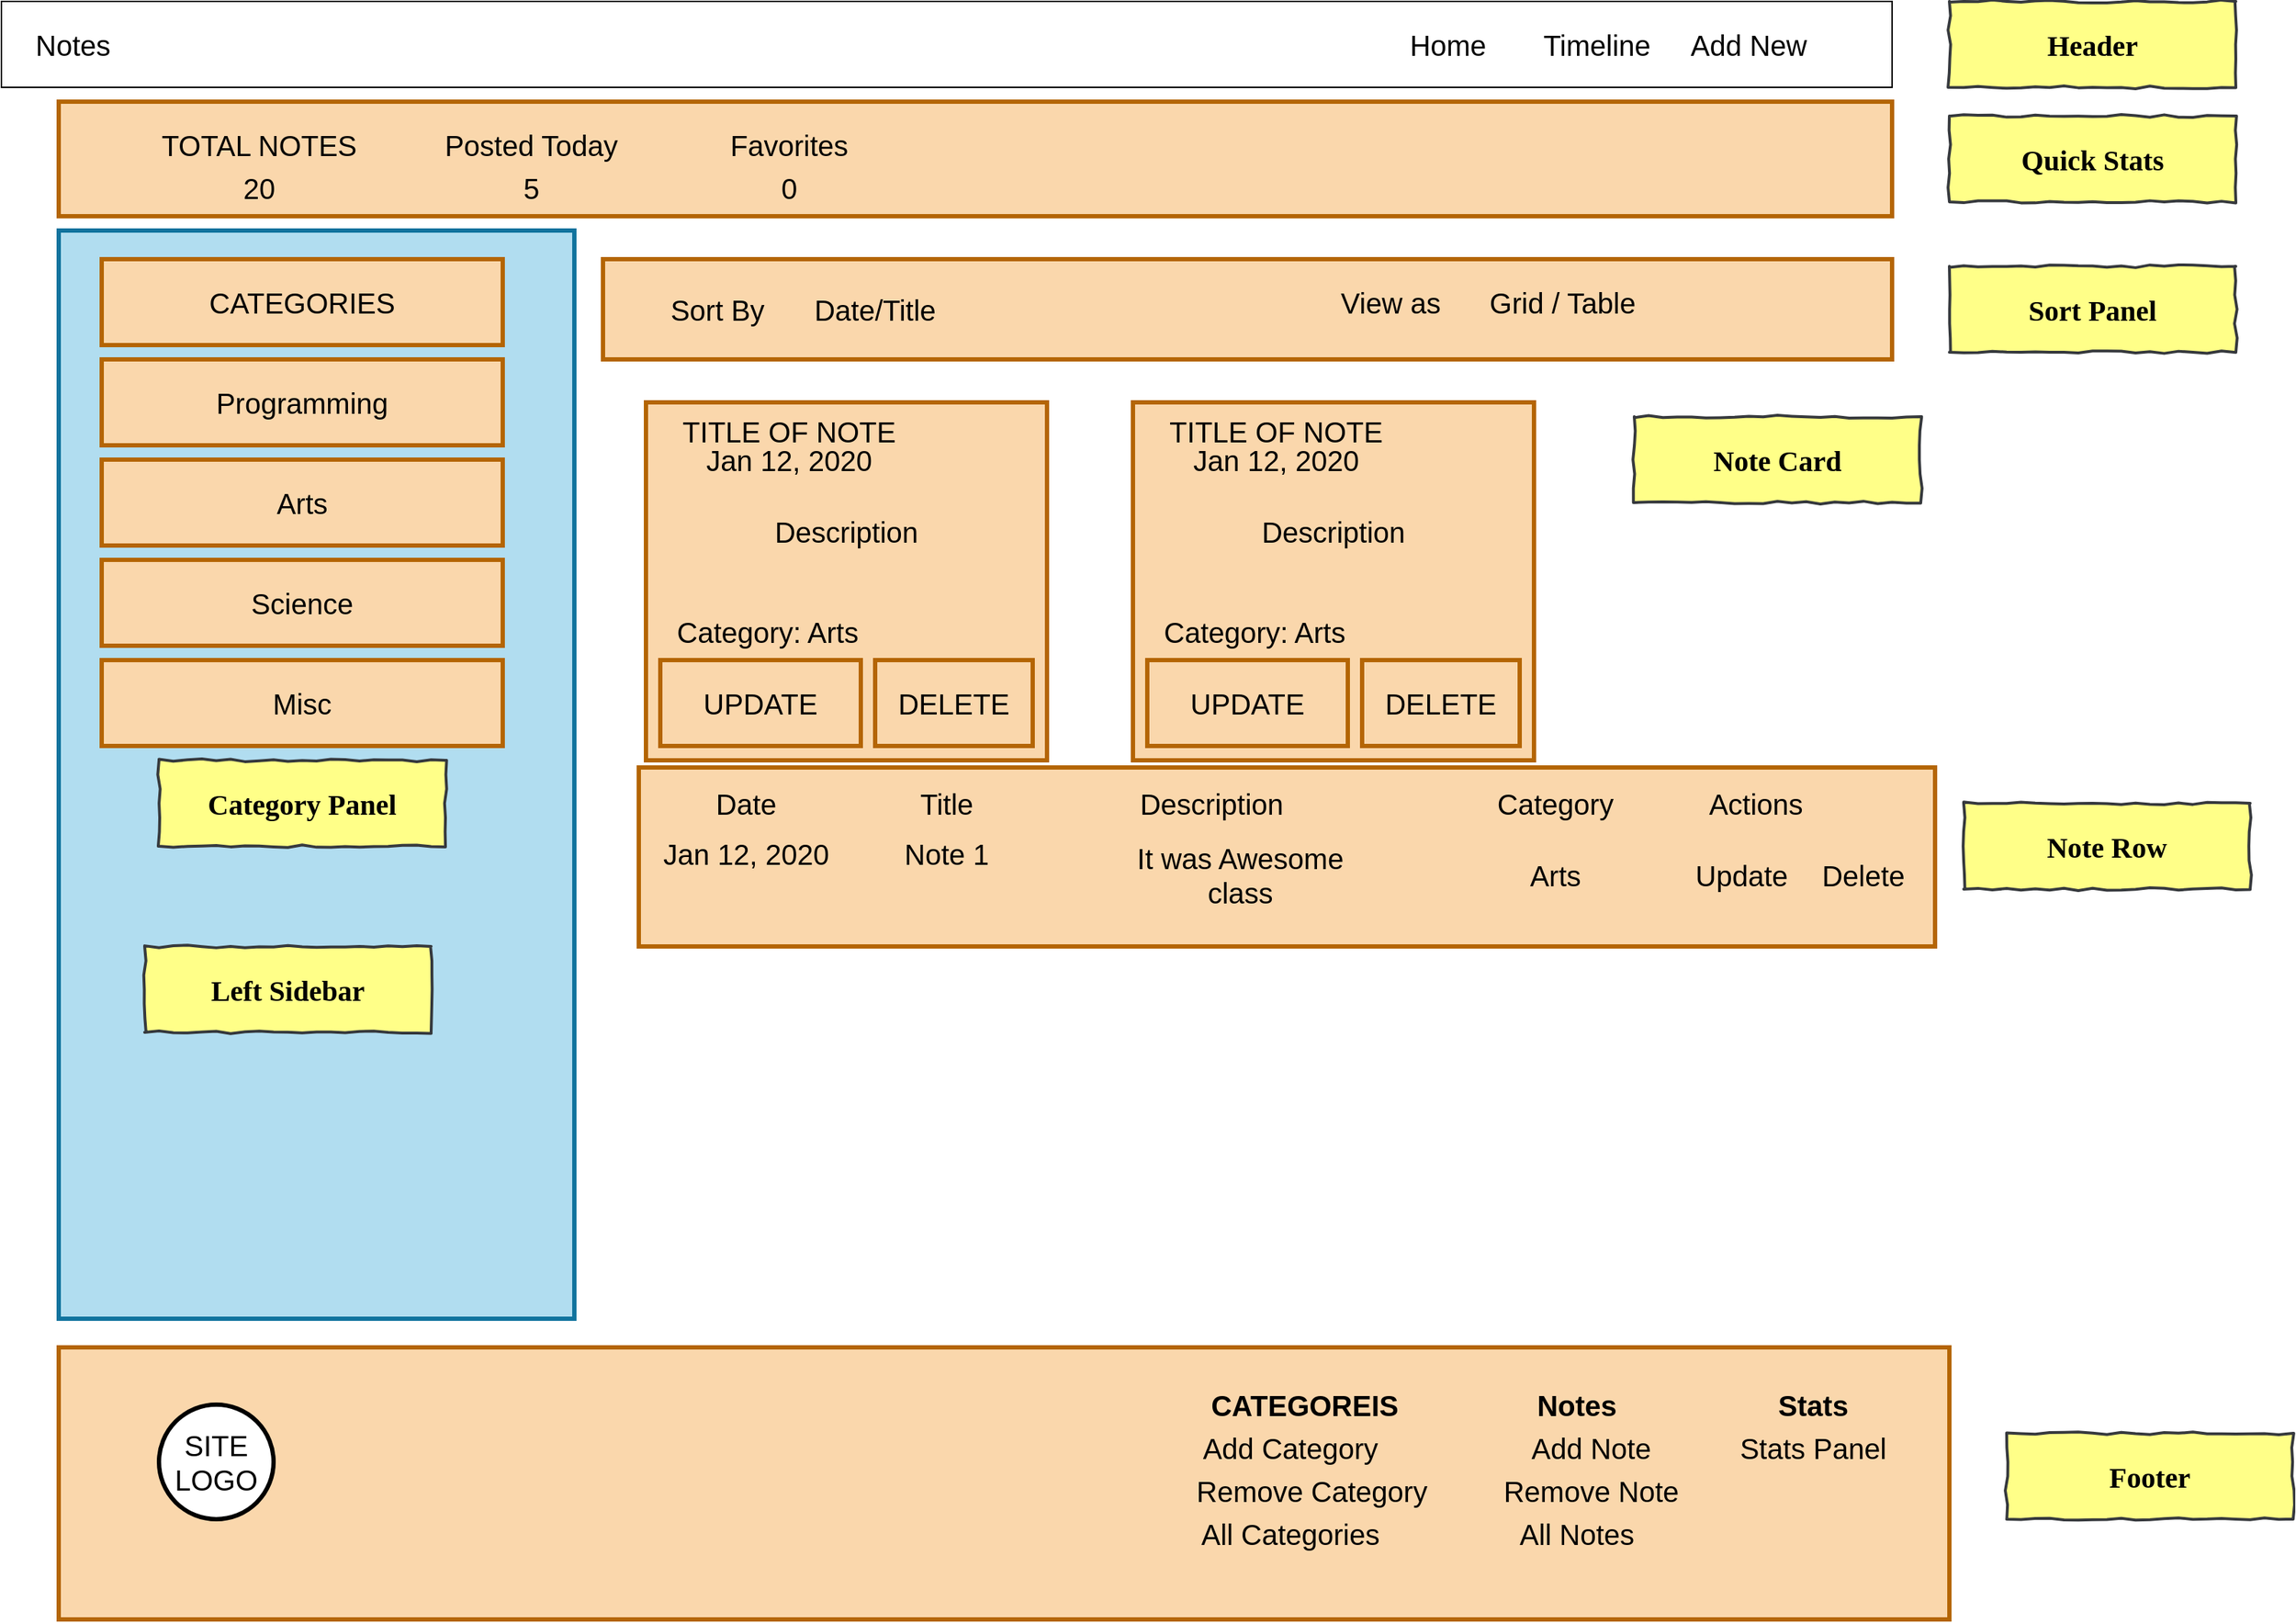 <mxfile version="13.2.4" type="device" pages="6"><diagram id="pmQ1bUgz2sUh6vil9TNF" name="Home"><mxGraphModel dx="1422" dy="2012" grid="1" gridSize="10" guides="1" tooltips="1" connect="1" arrows="1" fold="1" page="1" pageScale="1" pageWidth="827" pageHeight="1169" math="0" shadow="0"><root><mxCell id="0"/><mxCell id="1" parent="0"/><mxCell id="ki3Hb4PDJc0yQmM_4li1-1" value="" style="rounded=0;whiteSpace=wrap;html=1;" parent="1" vertex="1"><mxGeometry width="1320" height="60" as="geometry"/></mxCell><mxCell id="ki3Hb4PDJc0yQmM_4li1-2" value="Notes" style="text;html=1;strokeColor=none;fillColor=none;align=center;verticalAlign=middle;whiteSpace=wrap;rounded=0;fontSize=20;" parent="1" vertex="1"><mxGeometry x="30" y="20" width="40" height="20" as="geometry"/></mxCell><mxCell id="ki3Hb4PDJc0yQmM_4li1-3" value="Home" style="text;html=1;strokeColor=none;fillColor=none;align=center;verticalAlign=middle;whiteSpace=wrap;rounded=0;fontSize=20;" parent="1" vertex="1"><mxGeometry x="990" y="20" width="40" height="20" as="geometry"/></mxCell><mxCell id="ki3Hb4PDJc0yQmM_4li1-4" value="Timeline" style="text;html=1;strokeColor=none;fillColor=none;align=center;verticalAlign=middle;whiteSpace=wrap;rounded=0;fontSize=20;" parent="1" vertex="1"><mxGeometry x="1064" y="20" width="100" height="20" as="geometry"/></mxCell><mxCell id="ki3Hb4PDJc0yQmM_4li1-5" value="Add New" style="text;html=1;strokeColor=none;fillColor=none;align=center;verticalAlign=middle;whiteSpace=wrap;rounded=0;fontSize=20;" parent="1" vertex="1"><mxGeometry x="1170" y="20" width="100" height="20" as="geometry"/></mxCell><mxCell id="ki3Hb4PDJc0yQmM_4li1-6" value="" style="rounded=0;whiteSpace=wrap;html=1;fontSize=20;fillColor=#b1ddf0;strokeColor=#10739e;strokeWidth=3;" parent="1" vertex="1"><mxGeometry x="40" y="160" width="360" height="760" as="geometry"/></mxCell><mxCell id="ki3Hb4PDJc0yQmM_4li1-7" value="" style="rounded=0;whiteSpace=wrap;html=1;fontSize=20;fillColor=#fad7ac;strokeColor=#b46504;strokeWidth=3;" parent="1" vertex="1"><mxGeometry x="450" y="280" width="280" height="250" as="geometry"/></mxCell><mxCell id="ki3Hb4PDJc0yQmM_4li1-9" value="" style="rounded=0;whiteSpace=wrap;html=1;fontSize=20;fillColor=#fad7ac;strokeColor=#b46504;strokeWidth=3;" parent="1" vertex="1"><mxGeometry x="40" y="70" width="1280" height="80" as="geometry"/></mxCell><mxCell id="ki3Hb4PDJc0yQmM_4li1-10" value="TOTAL NOTES" style="text;html=1;strokeColor=none;fillColor=none;align=center;verticalAlign=middle;whiteSpace=wrap;rounded=0;fontSize=20;" parent="1" vertex="1"><mxGeometry x="100" y="90" width="160" height="20" as="geometry"/></mxCell><mxCell id="ki3Hb4PDJc0yQmM_4li1-11" value="20" style="text;html=1;strokeColor=none;fillColor=none;align=center;verticalAlign=middle;whiteSpace=wrap;rounded=0;fontSize=20;" parent="1" vertex="1"><mxGeometry x="100" y="120" width="160" height="20" as="geometry"/></mxCell><mxCell id="ki3Hb4PDJc0yQmM_4li1-12" value="Posted Today" style="text;html=1;strokeColor=none;fillColor=none;align=center;verticalAlign=middle;whiteSpace=wrap;rounded=0;fontSize=20;" parent="1" vertex="1"><mxGeometry x="290" y="90" width="160" height="20" as="geometry"/></mxCell><mxCell id="ki3Hb4PDJc0yQmM_4li1-13" value="5" style="text;html=1;strokeColor=none;fillColor=none;align=center;verticalAlign=middle;whiteSpace=wrap;rounded=0;fontSize=20;" parent="1" vertex="1"><mxGeometry x="290" y="120" width="160" height="20" as="geometry"/></mxCell><mxCell id="ki3Hb4PDJc0yQmM_4li1-14" value="Favorites" style="text;html=1;strokeColor=none;fillColor=none;align=center;verticalAlign=middle;whiteSpace=wrap;rounded=0;fontSize=20;" parent="1" vertex="1"><mxGeometry x="450" y="90" width="200" height="20" as="geometry"/></mxCell><mxCell id="ki3Hb4PDJc0yQmM_4li1-15" value="0" style="text;html=1;strokeColor=none;fillColor=none;align=center;verticalAlign=middle;whiteSpace=wrap;rounded=0;fontSize=20;" parent="1" vertex="1"><mxGeometry x="450" y="120" width="200" height="20" as="geometry"/></mxCell><mxCell id="ki3Hb4PDJc0yQmM_4li1-16" value="" style="rounded=0;whiteSpace=wrap;html=1;fontSize=20;fillColor=#fad7ac;strokeColor=#b46504;strokeWidth=3;" parent="1" vertex="1"><mxGeometry x="420" y="180" width="900" height="70" as="geometry"/></mxCell><mxCell id="ki3Hb4PDJc0yQmM_4li1-17" value="Sort By" style="text;html=1;strokeColor=none;fillColor=none;align=center;verticalAlign=middle;whiteSpace=wrap;rounded=0;fontSize=20;" parent="1" vertex="1"><mxGeometry x="450" y="205" width="100" height="20" as="geometry"/></mxCell><mxCell id="ki3Hb4PDJc0yQmM_4li1-18" value="Date/Title" style="text;html=1;strokeColor=none;fillColor=none;align=center;verticalAlign=middle;whiteSpace=wrap;rounded=0;fontSize=20;" parent="1" vertex="1"><mxGeometry x="560" y="205" width="100" height="20" as="geometry"/></mxCell><mxCell id="ki3Hb4PDJc0yQmM_4li1-21" value="CATEGORIES" style="rounded=0;whiteSpace=wrap;html=1;fontSize=20;fillColor=#fad7ac;strokeColor=#b46504;strokeWidth=3;" parent="1" vertex="1"><mxGeometry x="70" y="180" width="280" height="60" as="geometry"/></mxCell><mxCell id="ki3Hb4PDJc0yQmM_4li1-22" value="Programming" style="rounded=0;whiteSpace=wrap;html=1;fontSize=20;fillColor=#fad7ac;strokeColor=#b46504;strokeWidth=3;" parent="1" vertex="1"><mxGeometry x="70" y="250" width="280" height="60" as="geometry"/></mxCell><mxCell id="ki3Hb4PDJc0yQmM_4li1-23" value="Arts" style="rounded=0;whiteSpace=wrap;html=1;fontSize=20;fillColor=#fad7ac;strokeColor=#b46504;strokeWidth=3;" parent="1" vertex="1"><mxGeometry x="70" y="320" width="280" height="60" as="geometry"/></mxCell><mxCell id="ki3Hb4PDJc0yQmM_4li1-24" value="Science" style="rounded=0;whiteSpace=wrap;html=1;fontSize=20;fillColor=#fad7ac;strokeColor=#b46504;strokeWidth=3;" parent="1" vertex="1"><mxGeometry x="70" y="390" width="280" height="60" as="geometry"/></mxCell><mxCell id="ki3Hb4PDJc0yQmM_4li1-25" value="Misc" style="rounded=0;whiteSpace=wrap;html=1;fontSize=20;fillColor=#fad7ac;strokeColor=#b46504;strokeWidth=3;" parent="1" vertex="1"><mxGeometry x="70" y="460" width="280" height="60" as="geometry"/></mxCell><mxCell id="ki3Hb4PDJc0yQmM_4li1-26" value="" style="rounded=0;whiteSpace=wrap;html=1;fontSize=20;fillColor=#fad7ac;strokeColor=#b46504;strokeWidth=3;" parent="1" vertex="1"><mxGeometry x="40" y="940" width="1320" height="190" as="geometry"/></mxCell><mxCell id="ki3Hb4PDJc0yQmM_4li1-27" value="CATEGOREIS" style="text;html=1;strokeColor=none;fillColor=none;align=center;verticalAlign=middle;whiteSpace=wrap;rounded=0;fontSize=20;fontStyle=1" parent="1" vertex="1"><mxGeometry x="820" y="970" width="180" height="20" as="geometry"/></mxCell><mxCell id="ki3Hb4PDJc0yQmM_4li1-28" value="SITE LOGO" style="ellipse;whiteSpace=wrap;html=1;aspect=fixed;strokeWidth=3;fontSize=20;" parent="1" vertex="1"><mxGeometry x="110" y="980" width="80" height="80" as="geometry"/></mxCell><mxCell id="ki3Hb4PDJc0yQmM_4li1-29" value="Add Category" style="text;html=1;strokeColor=none;fillColor=none;align=center;verticalAlign=middle;whiteSpace=wrap;rounded=0;fontSize=20;fontStyle=0" parent="1" vertex="1"><mxGeometry x="820" y="1000" width="160" height="20" as="geometry"/></mxCell><mxCell id="ki3Hb4PDJc0yQmM_4li1-30" value="Remove Category" style="text;html=1;strokeColor=none;fillColor=none;align=center;verticalAlign=middle;whiteSpace=wrap;rounded=0;fontSize=20;fontStyle=0" parent="1" vertex="1"><mxGeometry x="820" y="1030" width="190" height="20" as="geometry"/></mxCell><mxCell id="ki3Hb4PDJc0yQmM_4li1-33" value="All Categories" style="text;html=1;strokeColor=none;fillColor=none;align=center;verticalAlign=middle;whiteSpace=wrap;rounded=0;fontSize=20;fontStyle=0" parent="1" vertex="1"><mxGeometry x="805" y="1060" width="190" height="20" as="geometry"/></mxCell><mxCell id="ki3Hb4PDJc0yQmM_4li1-34" value="Notes" style="text;html=1;strokeColor=none;fillColor=none;align=center;verticalAlign=middle;whiteSpace=wrap;rounded=0;fontSize=20;fontStyle=1" parent="1" vertex="1"><mxGeometry x="1040" y="970" width="120" height="20" as="geometry"/></mxCell><mxCell id="ki3Hb4PDJc0yQmM_4li1-35" value="Add Note" style="text;html=1;strokeColor=none;fillColor=none;align=center;verticalAlign=middle;whiteSpace=wrap;rounded=0;fontSize=20;fontStyle=0" parent="1" vertex="1"><mxGeometry x="1030" y="1000" width="160" height="20" as="geometry"/></mxCell><mxCell id="ki3Hb4PDJc0yQmM_4li1-36" value="Remove Note" style="text;html=1;strokeColor=none;fillColor=none;align=center;verticalAlign=middle;whiteSpace=wrap;rounded=0;fontSize=20;fontStyle=0" parent="1" vertex="1"><mxGeometry x="1030" y="1030" width="160" height="20" as="geometry"/></mxCell><mxCell id="ki3Hb4PDJc0yQmM_4li1-37" value="All Notes" style="text;html=1;strokeColor=none;fillColor=none;align=center;verticalAlign=middle;whiteSpace=wrap;rounded=0;fontSize=20;fontStyle=0" parent="1" vertex="1"><mxGeometry x="1050" y="1060" width="100" height="20" as="geometry"/></mxCell><mxCell id="ki3Hb4PDJc0yQmM_4li1-38" value="Stats" style="text;html=1;strokeColor=none;fillColor=none;align=center;verticalAlign=middle;whiteSpace=wrap;rounded=0;fontSize=20;fontStyle=1" parent="1" vertex="1"><mxGeometry x="1220" y="970" width="90" height="20" as="geometry"/></mxCell><mxCell id="ki3Hb4PDJc0yQmM_4li1-39" value="Stats Panel" style="text;html=1;strokeColor=none;fillColor=none;align=center;verticalAlign=middle;whiteSpace=wrap;rounded=0;fontSize=20;fontStyle=0" parent="1" vertex="1"><mxGeometry x="1185" y="1000" width="160" height="20" as="geometry"/></mxCell><mxCell id="ki3Hb4PDJc0yQmM_4li1-41" value="TITLE OF NOTE" style="text;html=1;strokeColor=none;fillColor=none;align=center;verticalAlign=middle;whiteSpace=wrap;rounded=0;fontSize=20;" parent="1" vertex="1"><mxGeometry x="470" y="290" width="160" height="20" as="geometry"/></mxCell><mxCell id="ki3Hb4PDJc0yQmM_4li1-42" value="Description" style="text;html=1;strokeColor=none;fillColor=none;align=center;verticalAlign=middle;whiteSpace=wrap;rounded=0;fontSize=20;" parent="1" vertex="1"><mxGeometry x="470" y="360" width="240" height="20" as="geometry"/></mxCell><mxCell id="ki3Hb4PDJc0yQmM_4li1-43" value="Jan 12, 2020" style="text;html=1;strokeColor=none;fillColor=none;align=center;verticalAlign=middle;whiteSpace=wrap;rounded=0;fontSize=20;" parent="1" vertex="1"><mxGeometry x="470" y="310" width="160" height="20" as="geometry"/></mxCell><mxCell id="ki3Hb4PDJc0yQmM_4li1-44" value="Category: Arts" style="text;html=1;strokeColor=none;fillColor=none;align=center;verticalAlign=middle;whiteSpace=wrap;rounded=0;fontSize=20;" parent="1" vertex="1"><mxGeometry x="470" y="430" width="130" height="20" as="geometry"/></mxCell><mxCell id="ki3Hb4PDJc0yQmM_4li1-45" value="UPDATE" style="rounded=0;whiteSpace=wrap;html=1;fontSize=20;fillColor=#fad7ac;strokeColor=#b46504;strokeWidth=3;" parent="1" vertex="1"><mxGeometry x="460" y="460" width="140" height="60" as="geometry"/></mxCell><mxCell id="ki3Hb4PDJc0yQmM_4li1-47" value="DELETE" style="rounded=0;whiteSpace=wrap;html=1;fontSize=20;fillColor=#fad7ac;strokeColor=#b46504;strokeWidth=3;" parent="1" vertex="1"><mxGeometry x="610" y="460" width="110" height="60" as="geometry"/></mxCell><mxCell id="ki3Hb4PDJc0yQmM_4li1-48" value="" style="rounded=0;whiteSpace=wrap;html=1;fontSize=20;fillColor=#fad7ac;strokeColor=#b46504;strokeWidth=3;" parent="1" vertex="1"><mxGeometry x="790" y="280" width="280" height="250" as="geometry"/></mxCell><mxCell id="ki3Hb4PDJc0yQmM_4li1-49" value="TITLE OF NOTE" style="text;html=1;strokeColor=none;fillColor=none;align=center;verticalAlign=middle;whiteSpace=wrap;rounded=0;fontSize=20;" parent="1" vertex="1"><mxGeometry x="810" y="290" width="160" height="20" as="geometry"/></mxCell><mxCell id="ki3Hb4PDJc0yQmM_4li1-50" value="Description" style="text;html=1;strokeColor=none;fillColor=none;align=center;verticalAlign=middle;whiteSpace=wrap;rounded=0;fontSize=20;" parent="1" vertex="1"><mxGeometry x="810" y="360" width="240" height="20" as="geometry"/></mxCell><mxCell id="ki3Hb4PDJc0yQmM_4li1-51" value="Jan 12, 2020" style="text;html=1;strokeColor=none;fillColor=none;align=center;verticalAlign=middle;whiteSpace=wrap;rounded=0;fontSize=20;" parent="1" vertex="1"><mxGeometry x="810" y="310" width="160" height="20" as="geometry"/></mxCell><mxCell id="ki3Hb4PDJc0yQmM_4li1-52" value="Category: Arts" style="text;html=1;strokeColor=none;fillColor=none;align=center;verticalAlign=middle;whiteSpace=wrap;rounded=0;fontSize=20;" parent="1" vertex="1"><mxGeometry x="810" y="430" width="130" height="20" as="geometry"/></mxCell><mxCell id="ki3Hb4PDJc0yQmM_4li1-53" value="UPDATE" style="rounded=0;whiteSpace=wrap;html=1;fontSize=20;fillColor=#fad7ac;strokeColor=#b46504;strokeWidth=3;" parent="1" vertex="1"><mxGeometry x="800" y="460" width="140" height="60" as="geometry"/></mxCell><mxCell id="ki3Hb4PDJc0yQmM_4li1-54" value="DELETE" style="rounded=0;whiteSpace=wrap;html=1;fontSize=20;fillColor=#fad7ac;strokeColor=#b46504;strokeWidth=3;" parent="1" vertex="1"><mxGeometry x="950" y="460" width="110" height="60" as="geometry"/></mxCell><mxCell id="ki3Hb4PDJc0yQmM_4li1-55" value="View as" style="text;html=1;strokeColor=none;fillColor=none;align=center;verticalAlign=middle;whiteSpace=wrap;rounded=0;fontSize=20;" parent="1" vertex="1"><mxGeometry x="920" y="200" width="100" height="20" as="geometry"/></mxCell><mxCell id="ki3Hb4PDJc0yQmM_4li1-56" value="Grid / Table" style="text;html=1;strokeColor=none;fillColor=none;align=center;verticalAlign=middle;whiteSpace=wrap;rounded=0;fontSize=20;" parent="1" vertex="1"><mxGeometry x="1020" y="200" width="140" height="20" as="geometry"/></mxCell><mxCell id="ki3Hb4PDJc0yQmM_4li1-58" value="" style="rounded=0;whiteSpace=wrap;html=1;fontSize=20;fillColor=#fad7ac;strokeColor=#b46504;strokeWidth=3;" parent="1" vertex="1"><mxGeometry x="445" y="535" width="905" height="125" as="geometry"/></mxCell><mxCell id="ki3Hb4PDJc0yQmM_4li1-59" value="Date" style="text;html=1;strokeColor=none;fillColor=none;align=center;verticalAlign=middle;whiteSpace=wrap;rounded=0;fontSize=20;" parent="1" vertex="1"><mxGeometry x="500" y="550" width="40" height="20" as="geometry"/></mxCell><mxCell id="ki3Hb4PDJc0yQmM_4li1-60" value="Title" style="text;html=1;strokeColor=none;fillColor=none;align=center;verticalAlign=middle;whiteSpace=wrap;rounded=0;fontSize=20;" parent="1" vertex="1"><mxGeometry x="640" y="550" width="40" height="20" as="geometry"/></mxCell><mxCell id="ki3Hb4PDJc0yQmM_4li1-61" value="Description" style="text;html=1;strokeColor=none;fillColor=none;align=center;verticalAlign=middle;whiteSpace=wrap;rounded=0;fontSize=20;" parent="1" vertex="1"><mxGeometry x="790" y="550" width="110" height="20" as="geometry"/></mxCell><mxCell id="ki3Hb4PDJc0yQmM_4li1-62" value="Category" style="text;html=1;strokeColor=none;fillColor=none;align=center;verticalAlign=middle;whiteSpace=wrap;rounded=0;fontSize=20;" parent="1" vertex="1"><mxGeometry x="1030" y="550" width="110" height="20" as="geometry"/></mxCell><mxCell id="ki3Hb4PDJc0yQmM_4li1-63" value="Actions" style="text;html=1;strokeColor=none;fillColor=none;align=center;verticalAlign=middle;whiteSpace=wrap;rounded=0;fontSize=20;" parent="1" vertex="1"><mxGeometry x="1170" y="550" width="110" height="20" as="geometry"/></mxCell><mxCell id="ki3Hb4PDJc0yQmM_4li1-64" value="Jan 12, 2020" style="text;html=1;strokeColor=none;fillColor=none;align=center;verticalAlign=middle;whiteSpace=wrap;rounded=0;fontSize=20;" parent="1" vertex="1"><mxGeometry x="455" y="585" width="130" height="20" as="geometry"/></mxCell><mxCell id="ki3Hb4PDJc0yQmM_4li1-66" value="Note 1" style="text;html=1;strokeColor=none;fillColor=none;align=center;verticalAlign=middle;whiteSpace=wrap;rounded=0;fontSize=20;" parent="1" vertex="1"><mxGeometry x="595" y="585" width="130" height="20" as="geometry"/></mxCell><mxCell id="ki3Hb4PDJc0yQmM_4li1-68" value="It was Awesome class" style="text;html=1;strokeColor=none;fillColor=none;align=center;verticalAlign=middle;whiteSpace=wrap;rounded=0;fontSize=20;" parent="1" vertex="1"><mxGeometry x="770" y="600" width="190" height="20" as="geometry"/></mxCell><mxCell id="ki3Hb4PDJc0yQmM_4li1-69" value="Arts" style="text;html=1;strokeColor=none;fillColor=none;align=center;verticalAlign=middle;whiteSpace=wrap;rounded=0;fontSize=20;" parent="1" vertex="1"><mxGeometry x="1040" y="600" width="90" height="20" as="geometry"/></mxCell><mxCell id="ki3Hb4PDJc0yQmM_4li1-70" value="Update" style="text;html=1;strokeColor=none;fillColor=none;align=center;verticalAlign=middle;whiteSpace=wrap;rounded=0;fontSize=20;" parent="1" vertex="1"><mxGeometry x="1170" y="600" width="90" height="20" as="geometry"/></mxCell><mxCell id="ki3Hb4PDJc0yQmM_4li1-71" value="Delete" style="text;html=1;strokeColor=none;fillColor=none;align=center;verticalAlign=middle;whiteSpace=wrap;rounded=0;fontSize=20;" parent="1" vertex="1"><mxGeometry x="1255" y="600" width="90" height="20" as="geometry"/></mxCell><mxCell id="ki3Hb4PDJc0yQmM_4li1-73" value="Header" style="html=1;whiteSpace=wrap;comic=1;strokeWidth=2;fontFamily=Comic Sans MS;fontStyle=1;fontSize=20;labelBackgroundColor=none;fillColor=#ffff88;strokeColor=#36393d;" parent="1" vertex="1"><mxGeometry x="1360" width="200" height="60" as="geometry"/></mxCell><mxCell id="ki3Hb4PDJc0yQmM_4li1-74" value="Quick Stats" style="html=1;whiteSpace=wrap;comic=1;strokeWidth=2;fontFamily=Comic Sans MS;fontStyle=1;fontSize=20;labelBackgroundColor=none;fillColor=#ffff88;strokeColor=#36393d;" parent="1" vertex="1"><mxGeometry x="1360" y="80" width="200" height="60" as="geometry"/></mxCell><mxCell id="ki3Hb4PDJc0yQmM_4li1-75" value="Sort Panel" style="html=1;whiteSpace=wrap;comic=1;strokeWidth=2;fontFamily=Comic Sans MS;fontStyle=1;fontSize=20;labelBackgroundColor=none;fillColor=#ffff88;strokeColor=#36393d;" parent="1" vertex="1"><mxGeometry x="1360" y="185" width="200" height="60" as="geometry"/></mxCell><mxCell id="ki3Hb4PDJc0yQmM_4li1-76" value="Note Card" style="html=1;whiteSpace=wrap;comic=1;strokeWidth=2;fontFamily=Comic Sans MS;fontStyle=1;fontSize=20;labelBackgroundColor=none;fillColor=#ffff88;strokeColor=#36393d;" parent="1" vertex="1"><mxGeometry x="1140" y="290" width="200" height="60" as="geometry"/></mxCell><mxCell id="ki3Hb4PDJc0yQmM_4li1-77" value="Note Row" style="html=1;whiteSpace=wrap;comic=1;strokeWidth=2;fontFamily=Comic Sans MS;fontStyle=1;fontSize=20;labelBackgroundColor=none;fillColor=#ffff88;strokeColor=#36393d;" parent="1" vertex="1"><mxGeometry x="1370" y="560" width="200" height="60" as="geometry"/></mxCell><mxCell id="ki3Hb4PDJc0yQmM_4li1-78" value="Footer" style="html=1;whiteSpace=wrap;comic=1;strokeWidth=2;fontFamily=Comic Sans MS;fontStyle=1;fontSize=20;labelBackgroundColor=none;fillColor=#ffff88;strokeColor=#36393d;" parent="1" vertex="1"><mxGeometry x="1400" y="1000" width="200" height="60" as="geometry"/></mxCell><mxCell id="ki3Hb4PDJc0yQmM_4li1-79" value="Category Panel" style="html=1;whiteSpace=wrap;comic=1;strokeWidth=2;fontFamily=Comic Sans MS;fontStyle=1;fontSize=20;labelBackgroundColor=none;fillColor=#ffff88;strokeColor=#36393d;" parent="1" vertex="1"><mxGeometry x="110" y="530" width="200" height="60" as="geometry"/></mxCell><mxCell id="ki3Hb4PDJc0yQmM_4li1-80" value="Left Sidebar" style="html=1;whiteSpace=wrap;comic=1;strokeWidth=2;fontFamily=Comic Sans MS;fontStyle=1;fontSize=20;labelBackgroundColor=none;fillColor=#ffff88;strokeColor=#36393d;" parent="1" vertex="1"><mxGeometry x="100" y="660" width="200" height="60" as="geometry"/></mxCell></root></mxGraphModel></diagram><diagram id="suuBpuTv2nsPazMJNEI8" name="Detail"><mxGraphModel dx="1422" dy="843" grid="1" gridSize="10" guides="1" tooltips="1" connect="1" arrows="1" fold="1" page="1" pageScale="1" pageWidth="827" pageHeight="1169" math="0" shadow="0"><root><mxCell id="j5bzPQl0DH_3-iiYRXtx-0"/><mxCell id="j5bzPQl0DH_3-iiYRXtx-1" parent="j5bzPQl0DH_3-iiYRXtx-0"/><mxCell id="AR0H2KTqGX-T61pguD4m-0" value="Header" style="rounded=0;whiteSpace=wrap;html=1;fontSize=20;fillColor=#d5e8d4;strokeColor=#82b366;strokeWidth=4;" parent="j5bzPQl0DH_3-iiYRXtx-1" vertex="1"><mxGeometry x="10" y="10" width="1370" height="60" as="geometry"/></mxCell><mxCell id="AR0H2KTqGX-T61pguD4m-1" value="" style="rounded=0;whiteSpace=wrap;html=1;strokeWidth=4;fontSize=20;" parent="j5bzPQl0DH_3-iiYRXtx-1" vertex="1"><mxGeometry x="200" y="210" width="960" height="290" as="geometry"/></mxCell><mxCell id="AR0H2KTqGX-T61pguD4m-4" value="" style="rounded=0;whiteSpace=wrap;html=1;strokeWidth=4;fontSize=20;" parent="j5bzPQl0DH_3-iiYRXtx-1" vertex="1"><mxGeometry x="200" y="90" width="960" height="90" as="geometry"/></mxCell><mxCell id="AR0H2KTqGX-T61pguD4m-6" value="Arts" style="text;html=1;strokeColor=none;fillColor=none;align=center;verticalAlign=middle;whiteSpace=wrap;rounded=0;fontSize=20;fontStyle=1" parent="j5bzPQl0DH_3-iiYRXtx-1" vertex="1"><mxGeometry x="1020" y="105" width="120" height="20" as="geometry"/></mxCell><mxCell id="AR0H2KTqGX-T61pguD4m-7" value="Jan 12, 2020" style="text;html=1;strokeColor=none;fillColor=none;align=center;verticalAlign=middle;whiteSpace=wrap;rounded=0;fontSize=20;" parent="j5bzPQl0DH_3-iiYRXtx-1" vertex="1"><mxGeometry x="1020" y="140" width="120" height="20" as="geometry"/></mxCell><mxCell id="AR0H2KTqGX-T61pguD4m-8" value="Title of Note" style="text;html=1;strokeColor=none;fillColor=none;align=center;verticalAlign=middle;whiteSpace=wrap;rounded=0;fontSize=20;fontStyle=1" parent="j5bzPQl0DH_3-iiYRXtx-1" vertex="1"><mxGeometry x="230" y="105" width="120" height="20" as="geometry"/></mxCell><mxCell id="AR0H2KTqGX-T61pguD4m-9" value="Description of the note" style="text;html=1;strokeColor=none;fillColor=none;align=center;verticalAlign=middle;whiteSpace=wrap;rounded=0;fontSize=20;" parent="j5bzPQl0DH_3-iiYRXtx-1" vertex="1"><mxGeometry x="230" y="135" width="210" height="30" as="geometry"/></mxCell><mxCell id="AR0H2KTqGX-T61pguD4m-11" value="" style="rounded=0;whiteSpace=wrap;html=1;strokeWidth=4;fontSize=20;" parent="j5bzPQl0DH_3-iiYRXtx-1" vertex="1"><mxGeometry x="200" y="520" width="960" height="90" as="geometry"/></mxCell><mxCell id="AR0H2KTqGX-T61pguD4m-12" value="Update" style="text;html=1;strokeColor=none;fillColor=none;align=center;verticalAlign=middle;whiteSpace=wrap;rounded=0;fontSize=20;" parent="j5bzPQl0DH_3-iiYRXtx-1" vertex="1"><mxGeometry x="260" y="550" width="40" height="20" as="geometry"/></mxCell><mxCell id="AR0H2KTqGX-T61pguD4m-13" value="Delete" style="text;html=1;strokeColor=none;fillColor=none;align=center;verticalAlign=middle;whiteSpace=wrap;rounded=0;fontSize=20;" parent="j5bzPQl0DH_3-iiYRXtx-1" vertex="1"><mxGeometry x="374" y="550" width="40" height="20" as="geometry"/></mxCell><mxCell id="AR0H2KTqGX-T61pguD4m-14" value="Favorite/Unfavorite" style="text;html=1;strokeColor=none;fillColor=none;align=center;verticalAlign=middle;whiteSpace=wrap;rounded=0;fontSize=20;" parent="j5bzPQl0DH_3-iiYRXtx-1" vertex="1"><mxGeometry x="460" y="550" width="190" height="20" as="geometry"/></mxCell><mxCell id="AR0H2KTqGX-T61pguD4m-15" value="Content about the note also supports markdown" style="text;html=1;strokeColor=none;fillColor=none;align=center;verticalAlign=middle;whiteSpace=wrap;rounded=0;fontSize=20;" parent="j5bzPQl0DH_3-iiYRXtx-1" vertex="1"><mxGeometry x="470" y="290" width="420" height="80" as="geometry"/></mxCell><mxCell id="AhMzVh5Yn_SLYB0t-KUX-0" value="Footer" style="rounded=0;whiteSpace=wrap;html=1;fontSize=20;fillColor=#d5e8d4;strokeColor=#82b366;strokeWidth=4;" parent="j5bzPQl0DH_3-iiYRXtx-1" vertex="1"><mxGeometry x="10" y="630" width="1370" height="60" as="geometry"/></mxCell><mxCell id="771k8cVPz0v3cO5jdUPK-0" value="Quick Details" style="html=1;whiteSpace=wrap;comic=1;strokeWidth=2;fontFamily=Comic Sans MS;fontStyle=1;fontSize=20;labelBackgroundColor=none;fillColor=#ffff88;strokeColor=#36393d;" parent="j5bzPQl0DH_3-iiYRXtx-1" vertex="1"><mxGeometry x="1190" y="100" width="200" height="60" as="geometry"/></mxCell><mxCell id="771k8cVPz0v3cO5jdUPK-1" value="Preview Panel" style="html=1;whiteSpace=wrap;comic=1;strokeWidth=2;fontFamily=Comic Sans MS;fontStyle=1;fontSize=20;labelBackgroundColor=none;fillColor=#ffff88;strokeColor=#36393d;" parent="j5bzPQl0DH_3-iiYRXtx-1" vertex="1"><mxGeometry x="1200" y="290" width="200" height="60" as="geometry"/></mxCell><mxCell id="771k8cVPz0v3cO5jdUPK-2" value="Detail Actions" style="html=1;whiteSpace=wrap;comic=1;strokeWidth=2;fontFamily=Comic Sans MS;fontStyle=1;fontSize=20;labelBackgroundColor=none;fillColor=#ffff88;strokeColor=#36393d;" parent="j5bzPQl0DH_3-iiYRXtx-1" vertex="1"><mxGeometry x="1210" y="530" width="200" height="60" as="geometry"/></mxCell></root></mxGraphModel></diagram><diagram id="LumO1WSlyqvds7tcxU7R" name="Structure"><mxGraphModel dx="1422" dy="843" grid="1" gridSize="10" guides="1" tooltips="1" connect="1" arrows="1" fold="1" page="1" pageScale="1" pageWidth="827" pageHeight="1169" math="0" shadow="0"><root><mxCell id="yWmzI8Yu58ETxZ2ZHqto-0"/><mxCell id="yWmzI8Yu58ETxZ2ZHqto-1" parent="yWmzI8Yu58ETxZ2ZHqto-0"/><mxCell id="yWmzI8Yu58ETxZ2ZHqto-2" value="Properties of Note" style="rounded=0;whiteSpace=wrap;html=1;strokeWidth=4;fontSize=20;fillColor=#fff2cc;strokeColor=#d6b656;" vertex="1" parent="yWmzI8Yu58ETxZ2ZHqto-1"><mxGeometry x="570" y="10" width="530" height="60" as="geometry"/></mxCell><mxCell id="yWmzI8Yu58ETxZ2ZHqto-6" value="" style="edgeStyle=orthogonalEdgeStyle;rounded=0;orthogonalLoop=1;jettySize=auto;html=1;fontSize=32;" edge="1" parent="yWmzI8Yu58ETxZ2ZHqto-1" source="yWmzI8Yu58ETxZ2ZHqto-3" target="yWmzI8Yu58ETxZ2ZHqto-5"><mxGeometry relative="1" as="geometry"/></mxCell><mxCell id="yWmzI8Yu58ETxZ2ZHqto-3" value="title" style="rounded=0;whiteSpace=wrap;html=1;strokeWidth=4;fontSize=32;fillColor=#d5e8d4;strokeColor=#82b366;" vertex="1" parent="yWmzI8Yu58ETxZ2ZHqto-1"><mxGeometry x="160" y="150" width="240" height="50" as="geometry"/></mxCell><mxCell id="yWmzI8Yu58ETxZ2ZHqto-8" value="" style="edgeStyle=orthogonalEdgeStyle;rounded=0;orthogonalLoop=1;jettySize=auto;html=1;fontSize=32;" edge="1" parent="yWmzI8Yu58ETxZ2ZHqto-1" source="yWmzI8Yu58ETxZ2ZHqto-5" target="yWmzI8Yu58ETxZ2ZHqto-7"><mxGeometry relative="1" as="geometry"/></mxCell><mxCell id="yWmzI8Yu58ETxZ2ZHqto-5" value="description" style="rounded=0;whiteSpace=wrap;html=1;strokeWidth=4;fontSize=32;fillColor=#d5e8d4;strokeColor=#82b366;" vertex="1" parent="yWmzI8Yu58ETxZ2ZHqto-1"><mxGeometry x="160" y="220" width="240" height="50" as="geometry"/></mxCell><mxCell id="yWmzI8Yu58ETxZ2ZHqto-10" value="" style="edgeStyle=orthogonalEdgeStyle;rounded=0;orthogonalLoop=1;jettySize=auto;html=1;fontSize=32;" edge="1" parent="yWmzI8Yu58ETxZ2ZHqto-1" source="yWmzI8Yu58ETxZ2ZHqto-7" target="yWmzI8Yu58ETxZ2ZHqto-9"><mxGeometry relative="1" as="geometry"/></mxCell><mxCell id="yWmzI8Yu58ETxZ2ZHqto-7" value="pub_date" style="rounded=0;whiteSpace=wrap;html=1;strokeWidth=4;fontSize=32;fillColor=#d5e8d4;strokeColor=#82b366;" vertex="1" parent="yWmzI8Yu58ETxZ2ZHqto-1"><mxGeometry x="160" y="290" width="240" height="50" as="geometry"/></mxCell><mxCell id="-pJoX3ePKtfy0k8T0Zyt-1" value="" style="edgeStyle=orthogonalEdgeStyle;rounded=0;orthogonalLoop=1;jettySize=auto;html=1;fontSize=32;" edge="1" parent="yWmzI8Yu58ETxZ2ZHqto-1" source="yWmzI8Yu58ETxZ2ZHqto-9" target="-pJoX3ePKtfy0k8T0Zyt-0"><mxGeometry relative="1" as="geometry"/></mxCell><mxCell id="yWmzI8Yu58ETxZ2ZHqto-9" value="category" style="rounded=0;whiteSpace=wrap;html=1;strokeWidth=4;fontSize=32;fillColor=#d5e8d4;strokeColor=#82b366;" vertex="1" parent="yWmzI8Yu58ETxZ2ZHqto-1"><mxGeometry x="160" y="360" width="240" height="50" as="geometry"/></mxCell><mxCell id="-pJoX3ePKtfy0k8T0Zyt-3" value="" style="edgeStyle=orthogonalEdgeStyle;rounded=0;orthogonalLoop=1;jettySize=auto;html=1;fontSize=32;" edge="1" parent="yWmzI8Yu58ETxZ2ZHqto-1" source="-pJoX3ePKtfy0k8T0Zyt-0" target="-pJoX3ePKtfy0k8T0Zyt-2"><mxGeometry relative="1" as="geometry"/></mxCell><mxCell id="-pJoX3ePKtfy0k8T0Zyt-0" value="views" style="rounded=0;whiteSpace=wrap;html=1;strokeWidth=4;fontSize=32;fillColor=#d5e8d4;strokeColor=#82b366;" vertex="1" parent="yWmzI8Yu58ETxZ2ZHqto-1"><mxGeometry x="160" y="430" width="240" height="50" as="geometry"/></mxCell><mxCell id="X4z6JzjND0_U5ylDe8tu-1" value="" style="edgeStyle=orthogonalEdgeStyle;rounded=0;orthogonalLoop=1;jettySize=auto;html=1;fontSize=32;" edge="1" parent="yWmzI8Yu58ETxZ2ZHqto-1" source="-pJoX3ePKtfy0k8T0Zyt-2" target="X4z6JzjND0_U5ylDe8tu-0"><mxGeometry relative="1" as="geometry"/></mxCell><mxCell id="-pJoX3ePKtfy0k8T0Zyt-2" value="content" style="rounded=0;whiteSpace=wrap;html=1;strokeWidth=4;fontSize=32;fillColor=#d5e8d4;strokeColor=#82b366;" vertex="1" parent="yWmzI8Yu58ETxZ2ZHqto-1"><mxGeometry x="160" y="500" width="240" height="50" as="geometry"/></mxCell><mxCell id="X4z6JzjND0_U5ylDe8tu-0" value="is_favorite" style="rounded=0;whiteSpace=wrap;html=1;strokeWidth=4;fontSize=32;fillColor=#d5e8d4;strokeColor=#82b366;" vertex="1" parent="yWmzI8Yu58ETxZ2ZHqto-1"><mxGeometry x="160" y="570" width="240" height="50" as="geometry"/></mxCell><mxCell id="X4z6JzjND0_U5ylDe8tu-2" value="Title of the note" style="rounded=0;whiteSpace=wrap;html=1;strokeWidth=4;fontSize=32;fillColor=#f5f5f5;strokeColor=#666666;fontColor=#333333;" vertex="1" parent="yWmzI8Yu58ETxZ2ZHqto-1"><mxGeometry x="420" y="150" width="1206" height="50" as="geometry"/></mxCell><mxCell id="X4z6JzjND0_U5ylDe8tu-3" value="Short summary of the description (appearing on list card on home screen)" style="rounded=0;whiteSpace=wrap;html=1;strokeWidth=4;fontSize=32;fillColor=#f5f5f5;strokeColor=#666666;fontColor=#333333;" vertex="1" parent="yWmzI8Yu58ETxZ2ZHqto-1"><mxGeometry x="420" y="220" width="1200" height="50" as="geometry"/></mxCell><mxCell id="X4z6JzjND0_U5ylDe8tu-4" value="The note was published on date." style="rounded=0;whiteSpace=wrap;html=1;strokeWidth=4;fontSize=32;fillColor=#f5f5f5;strokeColor=#666666;fontColor=#333333;" vertex="1" parent="yWmzI8Yu58ETxZ2ZHqto-1"><mxGeometry x="417" y="290" width="1200" height="50" as="geometry"/></mxCell><mxCell id="X4z6JzjND0_U5ylDe8tu-5" value="The category note belongs to.(actual text not id)" style="rounded=0;whiteSpace=wrap;html=1;strokeWidth=4;fontSize=32;fillColor=#f5f5f5;strokeColor=#666666;fontColor=#333333;" vertex="1" parent="yWmzI8Yu58ETxZ2ZHqto-1"><mxGeometry x="417" y="360" width="1200" height="50" as="geometry"/></mxCell><mxCell id="X4z6JzjND0_U5ylDe8tu-6" value="The number of times the note was viewed" style="rounded=0;whiteSpace=wrap;html=1;strokeWidth=4;fontSize=32;fillColor=#f5f5f5;strokeColor=#666666;fontColor=#333333;" vertex="1" parent="yWmzI8Yu58ETxZ2ZHqto-1"><mxGeometry x="414" y="430" width="1200" height="50" as="geometry"/></mxCell><mxCell id="X4z6JzjND0_U5ylDe8tu-7" value="content of note in markdown" style="rounded=0;whiteSpace=wrap;html=1;strokeWidth=4;fontSize=32;fillColor=#f5f5f5;strokeColor=#666666;fontColor=#333333;" vertex="1" parent="yWmzI8Yu58ETxZ2ZHqto-1"><mxGeometry x="414" y="500" width="1200" height="50" as="geometry"/></mxCell><mxCell id="X4z6JzjND0_U5ylDe8tu-8" value="true if the note is marked as favorite." style="rounded=0;whiteSpace=wrap;html=1;strokeWidth=4;fontSize=32;fillColor=#f5f5f5;strokeColor=#666666;fontColor=#333333;" vertex="1" parent="yWmzI8Yu58ETxZ2ZHqto-1"><mxGeometry x="414" y="570" width="1200" height="50" as="geometry"/></mxCell><mxCell id="X4z6JzjND0_U5ylDe8tu-9" value="Properties of Category" style="rounded=0;whiteSpace=wrap;html=1;strokeWidth=4;fontSize=20;fillColor=#fff2cc;strokeColor=#d6b656;" vertex="1" parent="yWmzI8Yu58ETxZ2ZHqto-1"><mxGeometry x="650" y="680" width="530" height="60" as="geometry"/></mxCell><mxCell id="X4z6JzjND0_U5ylDe8tu-10" value="id" style="rounded=0;whiteSpace=wrap;html=1;strokeWidth=4;fontSize=32;fillColor=#d5e8d4;strokeColor=#82b366;" vertex="1" parent="yWmzI8Yu58ETxZ2ZHqto-1"><mxGeometry x="160" y="800" width="240" height="50" as="geometry"/></mxCell><mxCell id="X4z6JzjND0_U5ylDe8tu-11" value="id" style="rounded=0;whiteSpace=wrap;html=1;strokeWidth=4;fontSize=32;fillColor=#d5e8d4;strokeColor=#82b366;" vertex="1" parent="yWmzI8Yu58ETxZ2ZHqto-1"><mxGeometry x="160" y="80" width="240" height="50" as="geometry"/></mxCell><mxCell id="X4z6JzjND0_U5ylDe8tu-12" value="id of the note" style="rounded=0;whiteSpace=wrap;html=1;strokeWidth=4;fontSize=32;fillColor=#f5f5f5;strokeColor=#666666;fontColor=#333333;" vertex="1" parent="yWmzI8Yu58ETxZ2ZHqto-1"><mxGeometry x="420" y="80" width="1206" height="50" as="geometry"/></mxCell><mxCell id="X4z6JzjND0_U5ylDe8tu-13" value="id of the note" style="rounded=0;whiteSpace=wrap;html=1;strokeWidth=4;fontSize=32;fillColor=#f5f5f5;strokeColor=#666666;fontColor=#333333;" vertex="1" parent="yWmzI8Yu58ETxZ2ZHqto-1"><mxGeometry x="420" y="800" width="1200" height="50" as="geometry"/></mxCell><mxCell id="X4z6JzjND0_U5ylDe8tu-14" value="title" style="rounded=0;whiteSpace=wrap;html=1;strokeWidth=4;fontSize=32;fillColor=#d5e8d4;strokeColor=#82b366;" vertex="1" parent="yWmzI8Yu58ETxZ2ZHqto-1"><mxGeometry x="160" y="870" width="240" height="50" as="geometry"/></mxCell><mxCell id="X4z6JzjND0_U5ylDe8tu-15" value="name of the category" style="rounded=0;whiteSpace=wrap;html=1;strokeWidth=4;fontSize=32;fillColor=#f5f5f5;strokeColor=#666666;fontColor=#333333;" vertex="1" parent="yWmzI8Yu58ETxZ2ZHqto-1"><mxGeometry x="420" y="870" width="1200" height="50" as="geometry"/></mxCell></root></mxGraphModel></diagram><diagram id="gJiG31AUWLTnY56E8gzf" name="Create/Edit"><mxGraphModel dx="1422" dy="843" grid="1" gridSize="10" guides="1" tooltips="1" connect="1" arrows="1" fold="1" page="1" pageScale="1" pageWidth="827" pageHeight="1169" math="0" shadow="0"><root><mxCell id="3YXZYz2fX-otEMA2KoV5-0"/><mxCell id="3YXZYz2fX-otEMA2KoV5-1" parent="3YXZYz2fX-otEMA2KoV5-0"/><mxCell id="CVf-DrZ00uHAAAHxq5qx-0" value="Header" style="rounded=0;whiteSpace=wrap;html=1;strokeWidth=4;fontSize=20;fillColor=#d5e8d4;strokeColor=#82b366;" parent="3YXZYz2fX-otEMA2KoV5-1" vertex="1"><mxGeometry x="40" y="40" width="710" height="60" as="geometry"/></mxCell><mxCell id="CVf-DrZ00uHAAAHxq5qx-1" value="Footer" style="rounded=0;whiteSpace=wrap;html=1;strokeWidth=4;fontSize=20;fillColor=#d5e8d4;strokeColor=#82b366;" parent="3YXZYz2fX-otEMA2KoV5-1" vertex="1"><mxGeometry x="40" y="680" width="710" height="60" as="geometry"/></mxCell><mxCell id="CVf-DrZ00uHAAAHxq5qx-2" value="" style="rounded=0;whiteSpace=wrap;html=1;strokeWidth=4;fontSize=20;" parent="3YXZYz2fX-otEMA2KoV5-1" vertex="1"><mxGeometry x="40" y="120" width="210" height="520" as="geometry"/></mxCell><mxCell id="CVf-DrZ00uHAAAHxq5qx-3" value="Enter Title" style="rounded=0;whiteSpace=wrap;html=1;strokeWidth=4;fontSize=20;" parent="3YXZYz2fX-otEMA2KoV5-1" vertex="1"><mxGeometry x="60" y="160" width="170" height="30" as="geometry"/></mxCell><mxCell id="CVf-DrZ00uHAAAHxq5qx-4" value="Enter Description" style="rounded=0;whiteSpace=wrap;html=1;strokeWidth=4;fontSize=20;" parent="3YXZYz2fX-otEMA2KoV5-1" vertex="1"><mxGeometry x="60" y="200" width="170" height="70" as="geometry"/></mxCell><mxCell id="CVf-DrZ00uHAAAHxq5qx-5" value="Current Date" style="rounded=0;whiteSpace=wrap;html=1;strokeWidth=4;fontSize=20;" parent="3YXZYz2fX-otEMA2KoV5-1" vertex="1"><mxGeometry x="60" y="280" width="170" height="30" as="geometry"/></mxCell><mxCell id="CVf-DrZ00uHAAAHxq5qx-6" value="Category" style="rounded=0;whiteSpace=wrap;html=1;strokeWidth=4;fontSize=20;" parent="3YXZYz2fX-otEMA2KoV5-1" vertex="1"><mxGeometry x="60" y="330" width="170" height="30" as="geometry"/></mxCell><mxCell id="cZxYqxTEl0xcC_26wkp--0" value="Favorite: Yes / No" style="rounded=0;whiteSpace=wrap;html=1;strokeWidth=4;fontSize=20;" parent="3YXZYz2fX-otEMA2KoV5-1" vertex="1"><mxGeometry x="60" y="380" width="170" height="30" as="geometry"/></mxCell><mxCell id="cZxYqxTEl0xcC_26wkp--1" value="" style="rounded=0;whiteSpace=wrap;html=1;strokeWidth=4;fontSize=20;" parent="3YXZYz2fX-otEMA2KoV5-1" vertex="1"><mxGeometry x="310" y="120" width="490" height="520" as="geometry"/></mxCell><mxCell id="cZxYqxTEl0xcC_26wkp--2" value="Markdown Editor" style="text;html=1;strokeColor=none;fillColor=none;align=center;verticalAlign=middle;whiteSpace=wrap;rounded=0;fontSize=20;" parent="3YXZYz2fX-otEMA2KoV5-1" vertex="1"><mxGeometry x="480" y="370" width="170" height="20" as="geometry"/></mxCell><mxCell id="cZxYqxTEl0xcC_26wkp--3" value="Editor" style="rounded=0;whiteSpace=wrap;html=1;strokeWidth=4;fontSize=20;" parent="3YXZYz2fX-otEMA2KoV5-1" vertex="1"><mxGeometry x="310" y="120" width="240" height="60" as="geometry"/></mxCell><mxCell id="cZxYqxTEl0xcC_26wkp--4" value="Preview" style="rounded=0;whiteSpace=wrap;html=1;strokeWidth=4;fontSize=20;" parent="3YXZYz2fX-otEMA2KoV5-1" vertex="1"><mxGeometry x="540" y="120" width="260" height="60" as="geometry"/></mxCell><mxCell id="cZxYqxTEl0xcC_26wkp--5" value="Hide" style="html=1;shadow=0;dashed=0;align=center;verticalAlign=middle;shape=mxgraph.arrows2.arrow;dy=0.6;dx=40;flipH=1;notch=0;strokeWidth=4;fontSize=20;" parent="3YXZYz2fX-otEMA2KoV5-1" vertex="1"><mxGeometry x="140" y="100" width="110" height="50" as="geometry"/></mxCell><mxCell id="cZxYqxTEl0xcC_26wkp--7" value="Fill Screen on sidebar hide" style="html=1;shadow=0;dashed=0;align=center;verticalAlign=middle;shape=mxgraph.arrows2.arrow;dy=0.6;dx=40;flipH=1;notch=0;strokeWidth=4;fontSize=20;" parent="3YXZYz2fX-otEMA2KoV5-1" vertex="1"><mxGeometry x="315" y="200" width="295" height="70" as="geometry"/></mxCell><mxCell id="cZxYqxTEl0xcC_26wkp--8" value="Markdown Editor" style="rounded=0;whiteSpace=wrap;html=1;strokeWidth=4;fontSize=20;" parent="3YXZYz2fX-otEMA2KoV5-1" vertex="1"><mxGeometry x="880" y="120" width="360" height="520" as="geometry"/></mxCell><mxCell id="cZxYqxTEl0xcC_26wkp--9" value="On Sidebar Hidden" style="rounded=0;whiteSpace=wrap;html=1;strokeWidth=4;fontSize=20;fillColor=#d5e8d4;strokeColor=#82b366;" parent="3YXZYz2fX-otEMA2KoV5-1" vertex="1"><mxGeometry x="860" y="20" width="710" height="60" as="geometry"/></mxCell><mxCell id="cZxYqxTEl0xcC_26wkp--10" value="Preview" style="rounded=0;whiteSpace=wrap;html=1;strokeWidth=4;fontSize=20;" parent="3YXZYz2fX-otEMA2KoV5-1" vertex="1"><mxGeometry x="1260" y="120" width="360" height="520" as="geometry"/></mxCell><mxCell id="v-OLI_2Wpad9GaPvgqhJ-0" value="Preview Panel" style="html=1;whiteSpace=wrap;comic=1;strokeWidth=2;fontFamily=Comic Sans MS;fontStyle=1;fontSize=20;labelBackgroundColor=none;fillColor=#ffff88;strokeColor=#36393d;" parent="3YXZYz2fX-otEMA2KoV5-1" vertex="1"><mxGeometry x="1340" y="500" width="200" height="60" as="geometry"/></mxCell><mxCell id="v-OLI_2Wpad9GaPvgqhJ-1" value="Editor Panel" style="html=1;whiteSpace=wrap;comic=1;strokeWidth=2;fontFamily=Comic Sans MS;fontStyle=1;fontSize=20;labelBackgroundColor=none;fillColor=#ffff88;strokeColor=#36393d;" parent="3YXZYz2fX-otEMA2KoV5-1" vertex="1"><mxGeometry x="960" y="470" width="200" height="60" as="geometry"/></mxCell><mxCell id="v-OLI_2Wpad9GaPvgqhJ-2" value="Editor Panel" style="html=1;whiteSpace=wrap;comic=1;strokeWidth=2;fontFamily=Comic Sans MS;fontStyle=1;fontSize=20;labelBackgroundColor=none;fillColor=#ffff88;strokeColor=#36393d;" parent="3YXZYz2fX-otEMA2KoV5-1" vertex="1"><mxGeometry x="455" y="470" width="200" height="60" as="geometry"/></mxCell><mxCell id="v-OLI_2Wpad9GaPvgqhJ-3" value="Note Form" style="html=1;whiteSpace=wrap;comic=1;strokeWidth=2;fontFamily=Comic Sans MS;fontStyle=1;fontSize=20;labelBackgroundColor=none;fillColor=#ffff88;strokeColor=#36393d;" parent="3YXZYz2fX-otEMA2KoV5-1" vertex="1"><mxGeometry x="45" y="440" width="200" height="60" as="geometry"/></mxCell><mxCell id="w7AU1lzbbF8fVlg5KC2H-0" value="Left Sidebar" style="html=1;whiteSpace=wrap;comic=1;strokeWidth=2;fontFamily=Comic Sans MS;fontStyle=1;fontSize=20;labelBackgroundColor=none;fillColor=#ffff88;strokeColor=#36393d;" parent="3YXZYz2fX-otEMA2KoV5-1" vertex="1"><mxGeometry x="45" y="525" width="200" height="60" as="geometry"/></mxCell><mxCell id="w7AU1lzbbF8fVlg5KC2H-1" value="Tabs Panel" style="html=1;whiteSpace=wrap;comic=1;strokeWidth=2;fontFamily=Comic Sans MS;fontStyle=1;fontSize=20;labelBackgroundColor=none;fillColor=#ffff88;strokeColor=#36393d;" parent="3YXZYz2fX-otEMA2KoV5-1" vertex="1"><mxGeometry x="780" y="120" width="200" height="60" as="geometry"/></mxCell></root></mxGraphModel></diagram><diagram id="iVyp7dU_Sl1PiKVVn9rD" name="Navigation"><mxGraphModel dx="1422" dy="843" grid="1" gridSize="10" guides="1" tooltips="1" connect="1" arrows="1" fold="1" page="1" pageScale="1" pageWidth="827" pageHeight="1169" math="0" shadow="0"><root><mxCell id="ZMXCgiv_ZFhTqBOzV9P6-0"/><mxCell id="ZMXCgiv_ZFhTqBOzV9P6-1" parent="ZMXCgiv_ZFhTqBOzV9P6-0"/><mxCell id="ZMXCgiv_ZFhTqBOzV9P6-6" value="" style="edgeStyle=orthogonalEdgeStyle;rounded=0;orthogonalLoop=1;jettySize=auto;html=1;fontSize=20;" parent="ZMXCgiv_ZFhTqBOzV9P6-1" source="ZMXCgiv_ZFhTqBOzV9P6-2" target="ZMXCgiv_ZFhTqBOzV9P6-5" edge="1"><mxGeometry relative="1" as="geometry"/></mxCell><mxCell id="ZMXCgiv_ZFhTqBOzV9P6-2" value="/" style="rounded=0;whiteSpace=wrap;html=1;strokeWidth=4;fontSize=20;" parent="ZMXCgiv_ZFhTqBOzV9P6-1" vertex="1"><mxGeometry x="80" y="80" width="250" height="60" as="geometry"/></mxCell><mxCell id="ZMXCgiv_ZFhTqBOzV9P6-5" value="Navigates to Home" style="rounded=0;whiteSpace=wrap;html=1;strokeWidth=4;fontSize=20;" parent="ZMXCgiv_ZFhTqBOzV9P6-1" vertex="1"><mxGeometry x="410" y="80" width="250" height="60" as="geometry"/></mxCell><mxCell id="ZMXCgiv_ZFhTqBOzV9P6-9" value="" style="edgeStyle=orthogonalEdgeStyle;rounded=0;orthogonalLoop=1;jettySize=auto;html=1;fontSize=20;" parent="ZMXCgiv_ZFhTqBOzV9P6-1" source="ZMXCgiv_ZFhTqBOzV9P6-7" target="ZMXCgiv_ZFhTqBOzV9P6-8" edge="1"><mxGeometry relative="1" as="geometry"/></mxCell><mxCell id="ZMXCgiv_ZFhTqBOzV9P6-7" value="/detail/1" style="rounded=0;whiteSpace=wrap;html=1;strokeWidth=4;fontSize=20;" parent="ZMXCgiv_ZFhTqBOzV9P6-1" vertex="1"><mxGeometry x="80" y="170" width="250" height="60" as="geometry"/></mxCell><mxCell id="ZMXCgiv_ZFhTqBOzV9P6-8" value="Note Detail View" style="rounded=0;whiteSpace=wrap;html=1;strokeWidth=4;fontSize=20;" parent="ZMXCgiv_ZFhTqBOzV9P6-1" vertex="1"><mxGeometry x="410" y="170" width="250" height="60" as="geometry"/></mxCell><mxCell id="ZMXCgiv_ZFhTqBOzV9P6-12" value="" style="edgeStyle=orthogonalEdgeStyle;rounded=0;orthogonalLoop=1;jettySize=auto;html=1;fontSize=20;" parent="ZMXCgiv_ZFhTqBOzV9P6-1" source="ZMXCgiv_ZFhTqBOzV9P6-10" target="ZMXCgiv_ZFhTqBOzV9P6-11" edge="1"><mxGeometry relative="1" as="geometry"/></mxCell><mxCell id="ZMXCgiv_ZFhTqBOzV9P6-10" value="/create" style="rounded=0;whiteSpace=wrap;html=1;strokeWidth=4;fontSize=20;" parent="ZMXCgiv_ZFhTqBOzV9P6-1" vertex="1"><mxGeometry x="80" y="250" width="250" height="60" as="geometry"/></mxCell><mxCell id="ZMXCgiv_ZFhTqBOzV9P6-11" value="Create new note" style="rounded=0;whiteSpace=wrap;html=1;strokeWidth=4;fontSize=20;" parent="ZMXCgiv_ZFhTqBOzV9P6-1" vertex="1"><mxGeometry x="410" y="250" width="250" height="60" as="geometry"/></mxCell><mxCell id="ZMXCgiv_ZFhTqBOzV9P6-16" value="" style="edgeStyle=orthogonalEdgeStyle;rounded=0;orthogonalLoop=1;jettySize=auto;html=1;fontSize=20;" parent="ZMXCgiv_ZFhTqBOzV9P6-1" source="ZMXCgiv_ZFhTqBOzV9P6-13" target="ZMXCgiv_ZFhTqBOzV9P6-15" edge="1"><mxGeometry relative="1" as="geometry"/></mxCell><mxCell id="ZMXCgiv_ZFhTqBOzV9P6-13" value="/update/1" style="rounded=0;whiteSpace=wrap;html=1;strokeWidth=4;fontSize=20;" parent="ZMXCgiv_ZFhTqBOzV9P6-1" vertex="1"><mxGeometry x="80" y="330" width="250" height="60" as="geometry"/></mxCell><mxCell id="ZMXCgiv_ZFhTqBOzV9P6-15" value="Updates a note" style="rounded=0;whiteSpace=wrap;html=1;strokeWidth=4;fontSize=20;" parent="ZMXCgiv_ZFhTqBOzV9P6-1" vertex="1"><mxGeometry x="410" y="330" width="250" height="60" as="geometry"/></mxCell><mxCell id="nMp8qLSvXdA5gb6TIxDo-0" value="" style="edgeStyle=orthogonalEdgeStyle;rounded=0;orthogonalLoop=1;jettySize=auto;html=1;fontSize=20;" parent="ZMXCgiv_ZFhTqBOzV9P6-1" source="nMp8qLSvXdA5gb6TIxDo-1" target="nMp8qLSvXdA5gb6TIxDo-2" edge="1"><mxGeometry relative="1" as="geometry"/></mxCell><mxCell id="nMp8qLSvXdA5gb6TIxDo-1" value="/search" style="rounded=0;whiteSpace=wrap;html=1;strokeWidth=4;fontSize=20;" parent="ZMXCgiv_ZFhTqBOzV9P6-1" vertex="1"><mxGeometry x="90" y="650" width="250" height="60" as="geometry"/></mxCell><mxCell id="nMp8qLSvXdA5gb6TIxDo-2" value="Search for a note" style="rounded=0;whiteSpace=wrap;html=1;strokeWidth=4;fontSize=20;" parent="ZMXCgiv_ZFhTqBOzV9P6-1" vertex="1"><mxGeometry x="420" y="650" width="250" height="60" as="geometry"/></mxCell><mxCell id="nMp8qLSvXdA5gb6TIxDo-12" value="FOR FUTURE IMPROVEMENTS" style="rounded=0;whiteSpace=wrap;html=1;strokeWidth=4;fontSize=20;fillColor=#d5e8d4;strokeColor=#82b366;" parent="ZMXCgiv_ZFhTqBOzV9P6-1" vertex="1"><mxGeometry x="90" y="570" width="600" height="60" as="geometry"/></mxCell></root></mxGraphModel></diagram><diagram id="WA7aTs-leCVXF28-AD2M" name="Flow"><mxGraphModel dx="813" dy="482" grid="1" gridSize="10" guides="1" tooltips="1" connect="1" arrows="1" fold="1" page="1" pageScale="1" pageWidth="827" pageHeight="1169" math="0" shadow="0"><root><mxCell id="KwUoC7kch3uuVbZAtscC-0"/><mxCell id="KwUoC7kch3uuVbZAtscC-1" parent="KwUoC7kch3uuVbZAtscC-0"/><mxCell id="KwUoC7kch3uuVbZAtscC-6" value="" style="edgeStyle=orthogonalEdgeStyle;rounded=0;orthogonalLoop=1;jettySize=auto;html=1;fontSize=20;" edge="1" parent="KwUoC7kch3uuVbZAtscC-1" source="KwUoC7kch3uuVbZAtscC-2" target="KwUoC7kch3uuVbZAtscC-5"><mxGeometry relative="1" as="geometry"/></mxCell><mxCell id="KwUoC7kch3uuVbZAtscC-2" value="App Starts" style="rounded=0;whiteSpace=wrap;html=1;strokeWidth=4;fontSize=20;fillColor=#d5e8d4;strokeColor=#82b366;" vertex="1" parent="KwUoC7kch3uuVbZAtscC-1"><mxGeometry x="70" y="60" width="280" height="30" as="geometry"/></mxCell><mxCell id="KwUoC7kch3uuVbZAtscC-8" value="" style="edgeStyle=orthogonalEdgeStyle;rounded=0;orthogonalLoop=1;jettySize=auto;html=1;fontSize=20;" edge="1" parent="KwUoC7kch3uuVbZAtscC-1" source="KwUoC7kch3uuVbZAtscC-5" target="KwUoC7kch3uuVbZAtscC-7"><mxGeometry relative="1" as="geometry"/></mxCell><mxCell id="KwUoC7kch3uuVbZAtscC-5" value="Home Screen Renders" style="rounded=0;whiteSpace=wrap;html=1;strokeWidth=4;fontSize=20;fillColor=#d5e8d4;strokeColor=#82b366;" vertex="1" parent="KwUoC7kch3uuVbZAtscC-1"><mxGeometry x="70" y="110" width="280" height="30" as="geometry"/></mxCell><mxCell id="KwUoC7kch3uuVbZAtscC-10" value="" style="edgeStyle=orthogonalEdgeStyle;rounded=0;orthogonalLoop=1;jettySize=auto;html=1;fontSize=20;" edge="1" parent="KwUoC7kch3uuVbZAtscC-1" source="KwUoC7kch3uuVbZAtscC-7" target="KwUoC7kch3uuVbZAtscC-9"><mxGeometry relative="1" as="geometry"/></mxCell><mxCell id="KwUoC7kch3uuVbZAtscC-7" value="Fetch All the notes" style="rounded=0;whiteSpace=wrap;html=1;strokeWidth=4;fontSize=20;fillColor=#d5e8d4;strokeColor=#82b366;" vertex="1" parent="KwUoC7kch3uuVbZAtscC-1"><mxGeometry x="70" y="160" width="280" height="30" as="geometry"/></mxCell><mxCell id="KwUoC7kch3uuVbZAtscC-9" value="Notes are displayed to the user" style="rounded=0;whiteSpace=wrap;html=1;strokeWidth=4;fontSize=20;fillColor=#d5e8d4;strokeColor=#82b366;" vertex="1" parent="KwUoC7kch3uuVbZAtscC-1"><mxGeometry x="70" y="210" width="280" height="30" as="geometry"/></mxCell><mxCell id="KwUoC7kch3uuVbZAtscC-11" value="Normal Flow" style="rounded=0;whiteSpace=wrap;html=1;strokeWidth=4;fontSize=20;fillColor=#fff2cc;strokeColor=#d6b656;" vertex="1" parent="KwUoC7kch3uuVbZAtscC-1"><mxGeometry x="70" y="10" width="280" height="30" as="geometry"/></mxCell><mxCell id="KwUoC7kch3uuVbZAtscC-12" value="Filter Flow" style="rounded=0;whiteSpace=wrap;html=1;strokeWidth=4;fontSize=20;fillColor=#fff2cc;strokeColor=#d6b656;" vertex="1" parent="KwUoC7kch3uuVbZAtscC-1"><mxGeometry x="370" y="10" width="280" height="30" as="geometry"/></mxCell><mxCell id="KwUoC7kch3uuVbZAtscC-15" value="" style="edgeStyle=orthogonalEdgeStyle;rounded=0;orthogonalLoop=1;jettySize=auto;html=1;fontSize=20;" edge="1" parent="KwUoC7kch3uuVbZAtscC-1" source="KwUoC7kch3uuVbZAtscC-13" target="KwUoC7kch3uuVbZAtscC-14"><mxGeometry relative="1" as="geometry"/></mxCell><mxCell id="KwUoC7kch3uuVbZAtscC-13" value="User clicks on some category" style="rounded=0;whiteSpace=wrap;html=1;strokeWidth=4;fontSize=20;fillColor=#d5e8d4;strokeColor=#82b366;" vertex="1" parent="KwUoC7kch3uuVbZAtscC-1"><mxGeometry x="370" y="60" width="280" height="30" as="geometry"/></mxCell><mxCell id="KwUoC7kch3uuVbZAtscC-17" value="" style="edgeStyle=orthogonalEdgeStyle;rounded=0;orthogonalLoop=1;jettySize=auto;html=1;fontSize=20;" edge="1" parent="KwUoC7kch3uuVbZAtscC-1" source="KwUoC7kch3uuVbZAtscC-14" target="KwUoC7kch3uuVbZAtscC-16"><mxGeometry relative="1" as="geometry"/></mxCell><mxCell id="KwUoC7kch3uuVbZAtscC-14" value="Fetch the notes belonging&amp;nbsp; to the selected category + sort if required" style="rounded=0;whiteSpace=wrap;html=1;strokeWidth=4;fontSize=20;fillColor=#d5e8d4;strokeColor=#82b366;" vertex="1" parent="KwUoC7kch3uuVbZAtscC-1"><mxGeometry x="370" y="110" width="280" height="60" as="geometry"/></mxCell><mxCell id="KwUoC7kch3uuVbZAtscC-16" value="Display the notes" style="rounded=0;whiteSpace=wrap;html=1;strokeWidth=4;fontSize=20;fillColor=#d5e8d4;strokeColor=#82b366;" vertex="1" parent="KwUoC7kch3uuVbZAtscC-1"><mxGeometry x="370" y="190" width="280" height="30" as="geometry"/></mxCell><mxCell id="KwUoC7kch3uuVbZAtscC-18" value="Sort Flow" style="rounded=0;whiteSpace=wrap;html=1;strokeWidth=4;fontSize=20;fillColor=#fff2cc;strokeColor=#d6b656;" vertex="1" parent="KwUoC7kch3uuVbZAtscC-1"><mxGeometry x="670" y="10" width="280" height="30" as="geometry"/></mxCell><mxCell id="ReNdJflaDq4ORThu3ajd-2" value="" style="edgeStyle=orthogonalEdgeStyle;rounded=0;orthogonalLoop=1;jettySize=auto;html=1;fontSize=20;" edge="1" parent="KwUoC7kch3uuVbZAtscC-1" source="ReNdJflaDq4ORThu3ajd-0" target="ReNdJflaDq4ORThu3ajd-1"><mxGeometry relative="1" as="geometry"/></mxCell><mxCell id="ReNdJflaDq4ORThu3ajd-0" value="User selects sort option" style="rounded=0;whiteSpace=wrap;html=1;strokeWidth=4;fontSize=20;fillColor=#d5e8d4;strokeColor=#82b366;" vertex="1" parent="KwUoC7kch3uuVbZAtscC-1"><mxGeometry x="670" y="60" width="280" height="30" as="geometry"/></mxCell><mxCell id="ReNdJflaDq4ORThu3ajd-4" value="" style="edgeStyle=orthogonalEdgeStyle;rounded=0;orthogonalLoop=1;jettySize=auto;html=1;fontSize=20;" edge="1" parent="KwUoC7kch3uuVbZAtscC-1" source="ReNdJflaDq4ORThu3ajd-1" target="ReNdJflaDq4ORThu3ajd-3"><mxGeometry relative="1" as="geometry"/></mxCell><mxCell id="ReNdJflaDq4ORThu3ajd-1" value="Fetch the notes with current selected filter + sort" style="rounded=0;whiteSpace=wrap;html=1;strokeWidth=4;fontSize=20;fillColor=#d5e8d4;strokeColor=#82b366;" vertex="1" parent="KwUoC7kch3uuVbZAtscC-1"><mxGeometry x="670" y="110" width="280" height="60" as="geometry"/></mxCell><mxCell id="ReNdJflaDq4ORThu3ajd-3" value="Display the notes" style="rounded=0;whiteSpace=wrap;html=1;strokeWidth=4;fontSize=20;fillColor=#d5e8d4;strokeColor=#82b366;" vertex="1" parent="KwUoC7kch3uuVbZAtscC-1"><mxGeometry x="670" y="190" width="280" height="30" as="geometry"/></mxCell></root></mxGraphModel></diagram></mxfile>